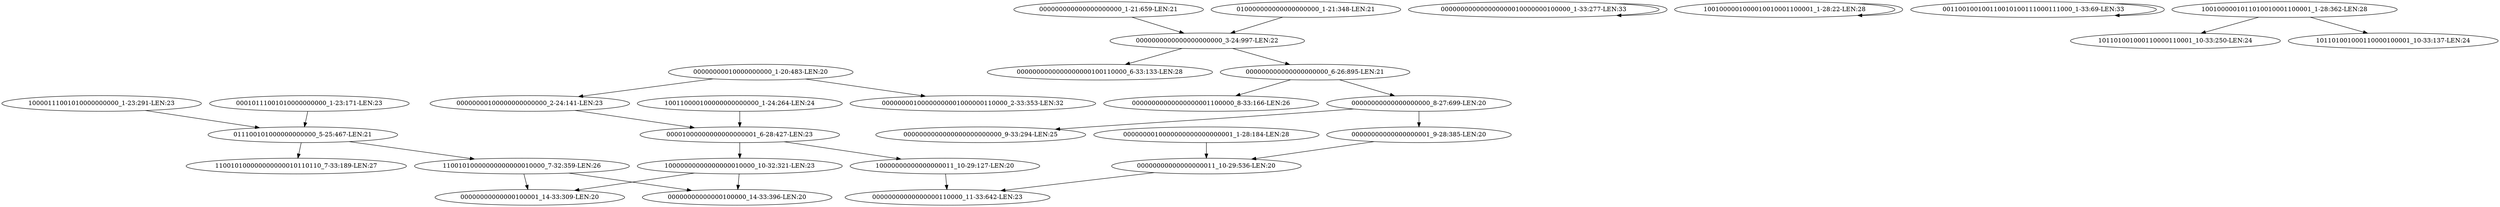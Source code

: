 digraph G {
    "10000000000000000011_10-29:127-LEN:20" -> "00000000000000000110000_11-33:642-LEN:23";
    "00010111001010000000000_1-23:171-LEN:23" -> "011100101000000000000_5-25:467-LEN:21";
    "0000000010000000000000000001_1-28:184-LEN:28" -> "00000000000000000011_10-29:536-LEN:20";
    "00000000000000000000_8-27:699-LEN:20" -> "00000000000000000001_9-28:385-LEN:20";
    "00000000000000000000_8-27:699-LEN:20" -> "0000000000000000000000000_9-33:294-LEN:25";
    "10000000000000000010000_10-32:321-LEN:23" -> "00000000000000100000_14-33:396-LEN:20";
    "10000000000000000010000_10-32:321-LEN:23" -> "00000000000000100001_14-33:309-LEN:20";
    "00001000000000000000001_6-28:427-LEN:23" -> "10000000000000000011_10-29:127-LEN:20";
    "00001000000000000000001_6-28:427-LEN:23" -> "10000000000000000010000_10-32:321-LEN:23";
    "000000000000000000000_1-21:659-LEN:21" -> "0000000000000000000000_3-24:997-LEN:22";
    "00000000010000000000_1-20:483-LEN:20" -> "00000000100000000001000000110000_2-33:353-LEN:32";
    "00000000010000000000_1-20:483-LEN:20" -> "00000000100000000000000_2-24:141-LEN:23";
    "00000000000000000011_10-29:536-LEN:20" -> "00000000000000000110000_11-33:642-LEN:23";
    "00000000100000000000000_2-24:141-LEN:23" -> "00001000000000000000001_6-28:427-LEN:23";
    "100110000100000000000000_1-24:264-LEN:24" -> "00001000000000000000001_6-28:427-LEN:23";
    "000000000000000000010000000100000_1-33:277-LEN:33" -> "000000000000000000010000000100000_1-33:277-LEN:33";
    "0000000000000000000000_3-24:997-LEN:22" -> "0000000000000000000100110000_6-33:133-LEN:28";
    "0000000000000000000000_3-24:997-LEN:22" -> "000000000000000000000_6-26:895-LEN:21";
    "00000000000000000001_9-28:385-LEN:20" -> "00000000000000000011_10-29:536-LEN:20";
    "000000000000000000000_6-26:895-LEN:21" -> "00000000000000000000_8-27:699-LEN:20";
    "000000000000000000000_6-26:895-LEN:21" -> "00000000000000000001100000_8-33:166-LEN:26";
    "1001000001000010010001100001_1-28:22-LEN:28" -> "1001000001000010010001100001_1-28:22-LEN:28";
    "11001010000000000000010000_7-32:359-LEN:26" -> "00000000000000100000_14-33:396-LEN:20";
    "11001010000000000000010000_7-32:359-LEN:26" -> "00000000000000100001_14-33:309-LEN:20";
    "10000111001010000000000_1-23:291-LEN:23" -> "011100101000000000000_5-25:467-LEN:21";
    "011100101000000000000_5-25:467-LEN:21" -> "11001010000000000000010000_7-32:359-LEN:26";
    "011100101000000000000_5-25:467-LEN:21" -> "110010100000000000010110110_7-33:189-LEN:27";
    "001100100100110010100111000111000_1-33:69-LEN:33" -> "001100100100110010100111000111000_1-33:69-LEN:33";
    "1001000001011010010001100001_1-28:362-LEN:28" -> "101101001000110000110001_10-33:250-LEN:24";
    "1001000001011010010001100001_1-28:362-LEN:28" -> "101101001000110000100001_10-33:137-LEN:24";
    "010000000000000000000_1-21:348-LEN:21" -> "0000000000000000000000_3-24:997-LEN:22";
}
